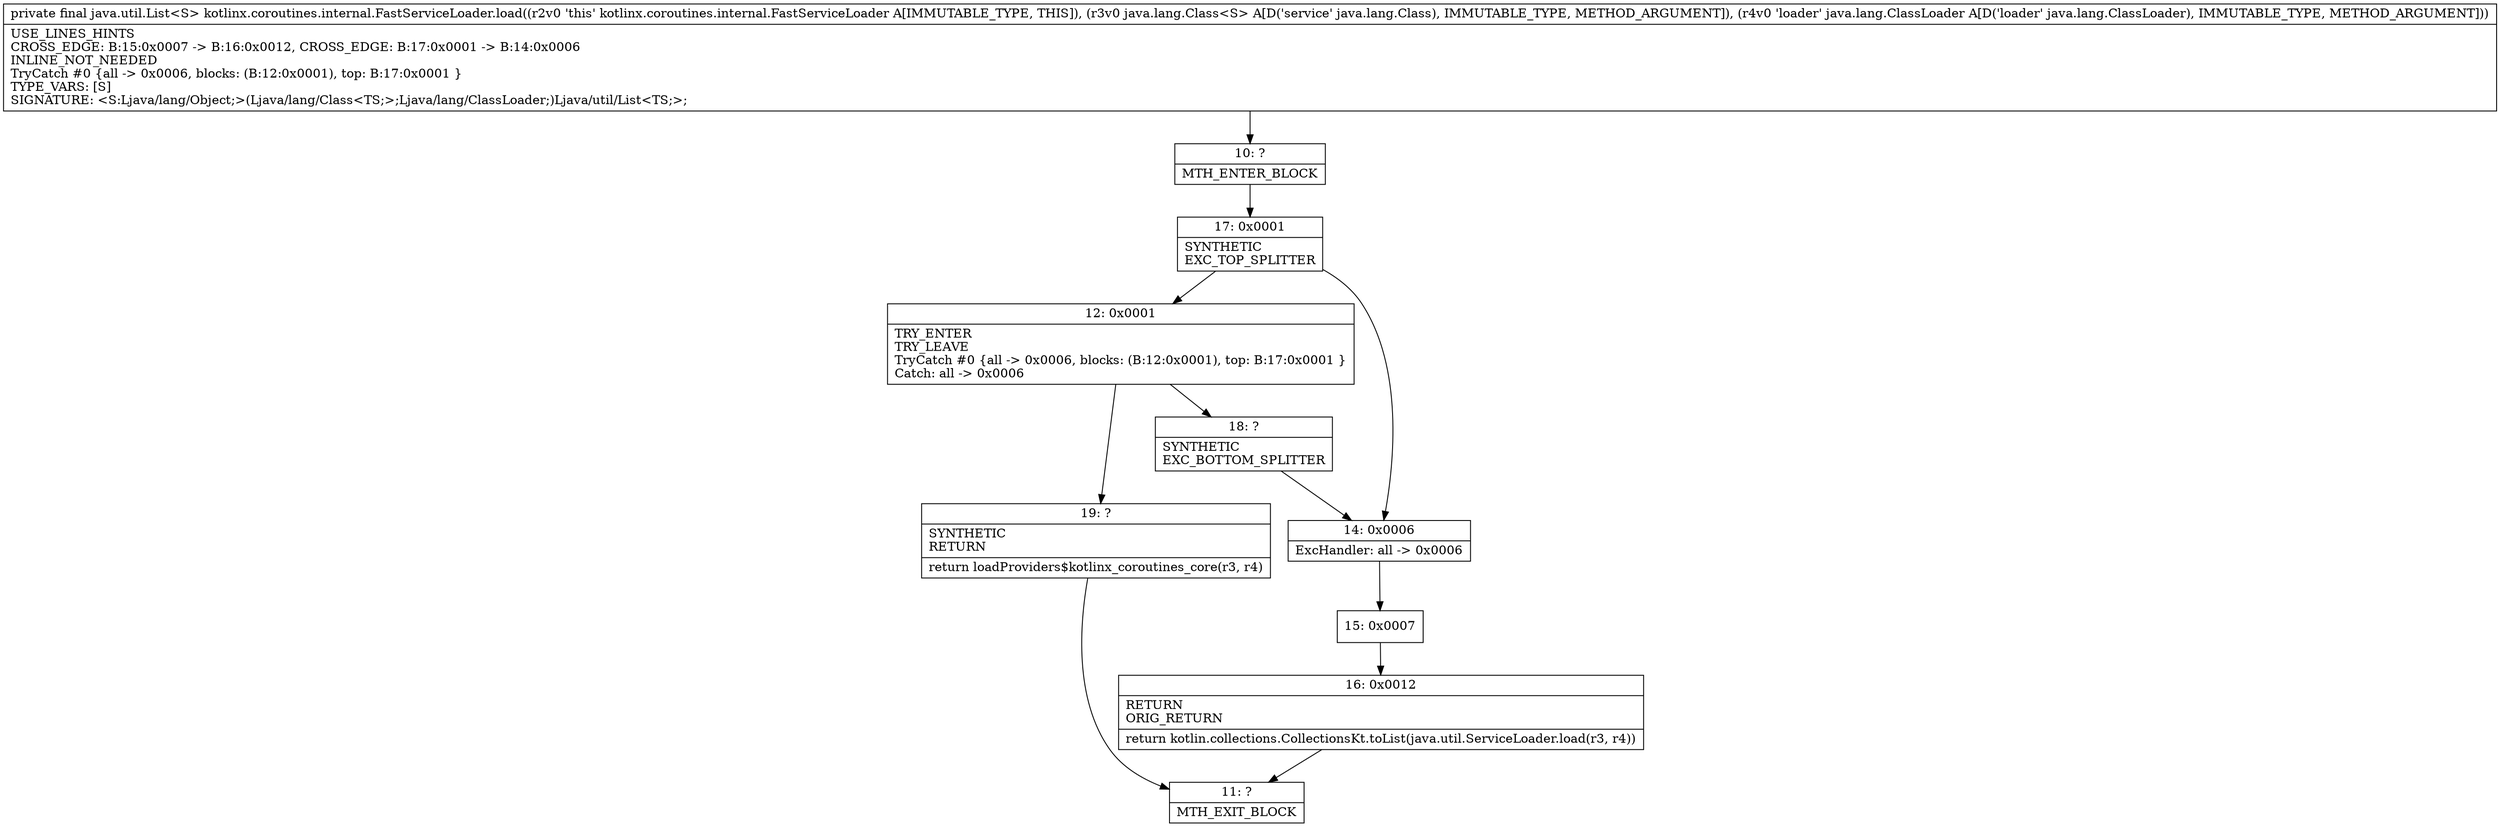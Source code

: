 digraph "CFG forkotlinx.coroutines.internal.FastServiceLoader.load(Ljava\/lang\/Class;Ljava\/lang\/ClassLoader;)Ljava\/util\/List;" {
Node_10 [shape=record,label="{10\:\ ?|MTH_ENTER_BLOCK\l}"];
Node_17 [shape=record,label="{17\:\ 0x0001|SYNTHETIC\lEXC_TOP_SPLITTER\l}"];
Node_12 [shape=record,label="{12\:\ 0x0001|TRY_ENTER\lTRY_LEAVE\lTryCatch #0 \{all \-\> 0x0006, blocks: (B:12:0x0001), top: B:17:0x0001 \}\lCatch: all \-\> 0x0006\l}"];
Node_18 [shape=record,label="{18\:\ ?|SYNTHETIC\lEXC_BOTTOM_SPLITTER\l}"];
Node_19 [shape=record,label="{19\:\ ?|SYNTHETIC\lRETURN\l|return loadProviders$kotlinx_coroutines_core(r3, r4)\l}"];
Node_11 [shape=record,label="{11\:\ ?|MTH_EXIT_BLOCK\l}"];
Node_14 [shape=record,label="{14\:\ 0x0006|ExcHandler: all \-\> 0x0006\l}"];
Node_15 [shape=record,label="{15\:\ 0x0007}"];
Node_16 [shape=record,label="{16\:\ 0x0012|RETURN\lORIG_RETURN\l|return kotlin.collections.CollectionsKt.toList(java.util.ServiceLoader.load(r3, r4))\l}"];
MethodNode[shape=record,label="{private final java.util.List\<S\> kotlinx.coroutines.internal.FastServiceLoader.load((r2v0 'this' kotlinx.coroutines.internal.FastServiceLoader A[IMMUTABLE_TYPE, THIS]), (r3v0 java.lang.Class\<S\> A[D('service' java.lang.Class), IMMUTABLE_TYPE, METHOD_ARGUMENT]), (r4v0 'loader' java.lang.ClassLoader A[D('loader' java.lang.ClassLoader), IMMUTABLE_TYPE, METHOD_ARGUMENT]))  | USE_LINES_HINTS\lCROSS_EDGE: B:15:0x0007 \-\> B:16:0x0012, CROSS_EDGE: B:17:0x0001 \-\> B:14:0x0006\lINLINE_NOT_NEEDED\lTryCatch #0 \{all \-\> 0x0006, blocks: (B:12:0x0001), top: B:17:0x0001 \}\lTYPE_VARS: [S]\lSIGNATURE: \<S:Ljava\/lang\/Object;\>(Ljava\/lang\/Class\<TS;\>;Ljava\/lang\/ClassLoader;)Ljava\/util\/List\<TS;\>;\l}"];
MethodNode -> Node_10;Node_10 -> Node_17;
Node_17 -> Node_12;
Node_17 -> Node_14;
Node_12 -> Node_18;
Node_12 -> Node_19;
Node_18 -> Node_14;
Node_19 -> Node_11;
Node_14 -> Node_15;
Node_15 -> Node_16;
Node_16 -> Node_11;
}

